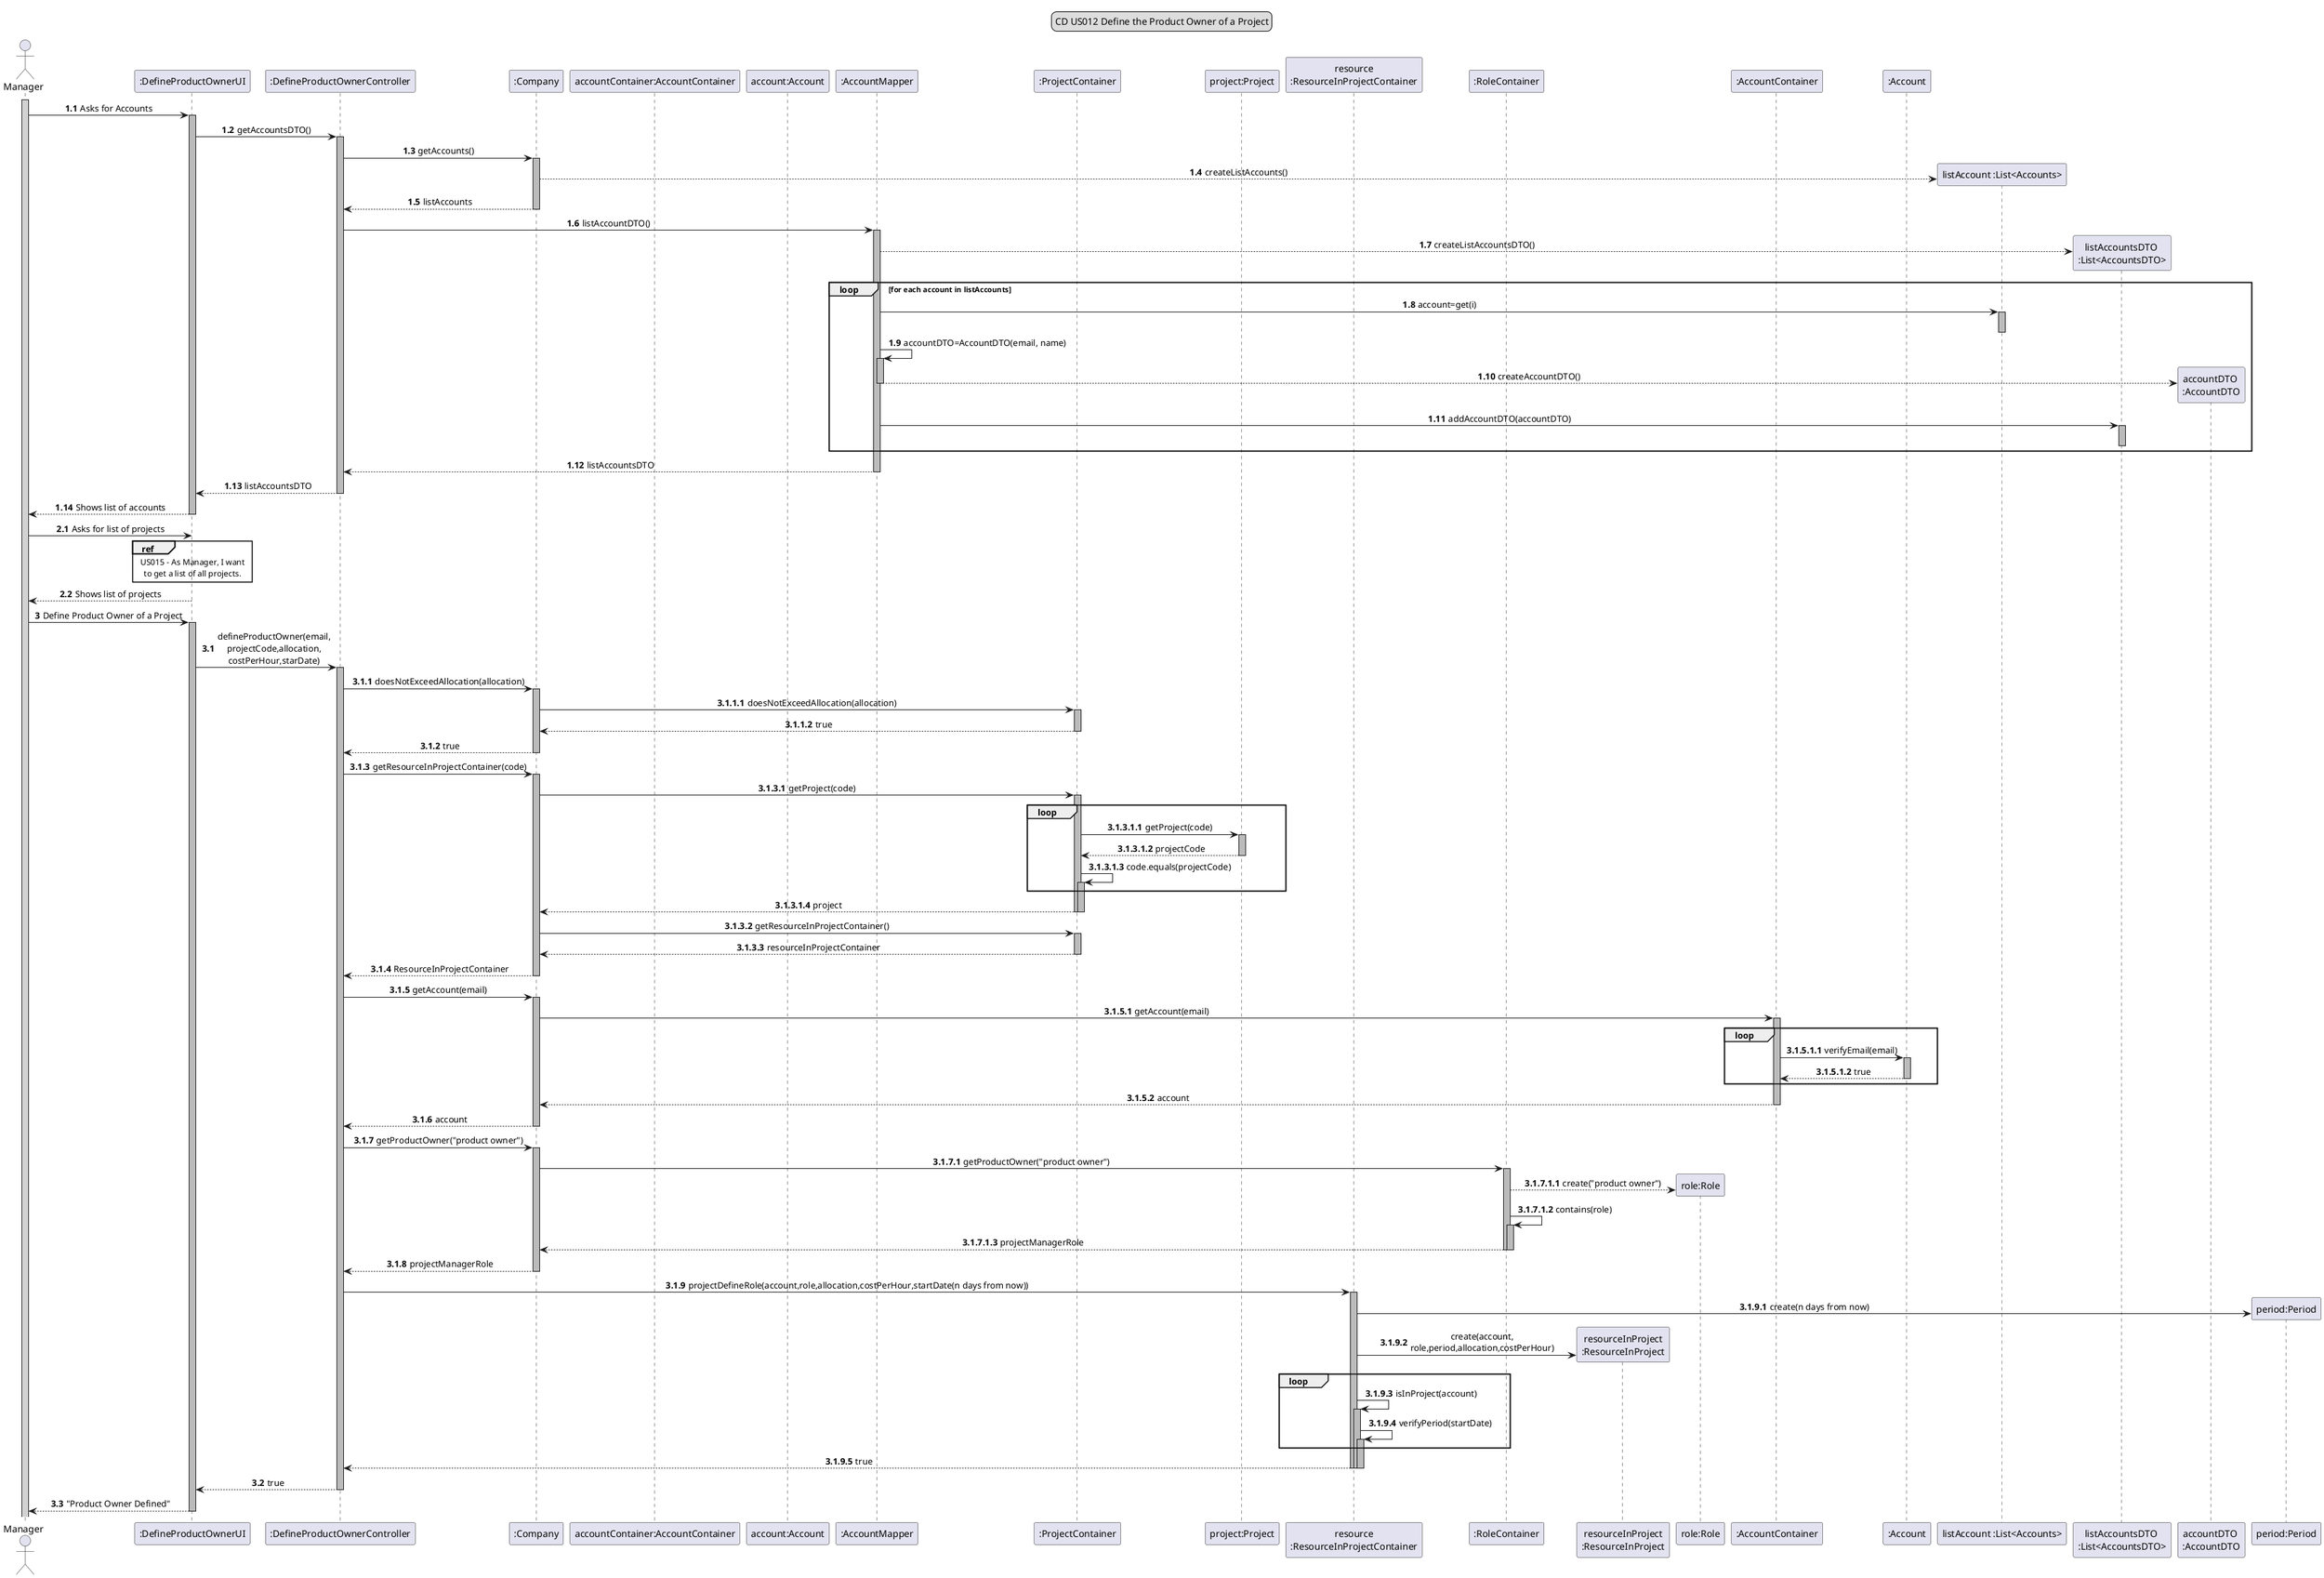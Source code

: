 @startuml

skinparam sequenceMessageAlign center

legend top
CD US012 Define the Product Owner of a Project
end legend

autoactivate on

actor Manager
activate Manager #lightgrey
participant ":DefineProductOwnerUI"
participant ":DefineProductOwnerController"
participant ":Company"
participant "accountContainer:AccountContainer"
participant "account:Account"
participant ":AccountMapper"
participant ":ProjectContainer"
participant "project:Project"
participant "resource\n:ResourceInProjectContainer"
participant ":RoleContainer"
participant "resourceInProject\n:ResourceInProject"
participant "role:Role"
participant ":AccountContainer"
participant ":Account"

autonumber 1.1
'list Accounts
Manager -> ":DefineProductOwnerUI" #b: Asks for Accounts
":DefineProductOwnerUI" -> ":DefineProductOwnerController" #b:  getAccountsDTO()
":DefineProductOwnerController" -> ":Company" #b:  getAccounts()
":Company"-->"listAccount :List<Accounts>"** #b: createListAccounts()
":Company"-->":DefineProductOwnerController" #b: listAccounts

":DefineProductOwnerController"->":AccountMapper" #b:listAccountDTO()
":AccountMapper"-->"listAccountsDTO \n:List<AccountsDTO>"** #b: createListAccountsDTO()

loop for each account in listAccounts
":AccountMapper"->"listAccount :List<Accounts>" #b: account=get(i)
deactivate
":AccountMapper"->":AccountMapper" #b: accountDTO=AccountDTO(email, name)
":AccountMapper"-->"accountDTO \n:AccountDTO"** #b: createAccountDTO()
deactivate
":AccountMapper"->"listAccountsDTO \n:List<AccountsDTO>"  #b: addAccountDTO(accountDTO)
deactivate
end

":AccountMapper"-->":DefineProductOwnerController" #b: listAccountsDTO
":DefineProductOwnerController"-->":DefineProductOwnerUI"  #b: listAccountsDTO
":DefineProductOwnerUI" -->Manager  #b: Shows list of accounts

autonumber 2.1
'list projects
autoactivate off
Manager -> ":DefineProductOwnerUI" #b: Asks for list of projects
ref over ":DefineProductOwnerUI"
US015 - As Manager, I want
to get a list of all projects.
end

":DefineProductOwnerUI" -->Manager  #b: Shows list of projects
autoactivate on

'doesNotExceedAllocation
autonumber 3
Manager -> ":DefineProductOwnerUI" #b: Define Product Owner of a Project
autonumber 3.1
":DefineProductOwnerUI" -> ":DefineProductOwnerController" #b: defineProductOwner(email,\nprojectCode,allocation,\ncostPerHour,starDate)
autonumber 3.1.1
":DefineProductOwnerController" -> ":Company" #b:  doesNotExceedAllocation(allocation)
autonumber 3.1.1.1
":Company"->":ProjectContainer" #b: doesNotExceedAllocation(allocation)
":ProjectContainer"-->":Company" #b: true
autonumber 3.1.2
":Company"-->":DefineProductOwnerController" #b: true

'getResourceInProjectContainer
autonumber 3.1.3
":DefineProductOwnerController" -> ":Company" #b: getResourceInProjectContainer(code)
autonumber 3.1.3.1
":Company"->":ProjectContainer" #b: getProject(code)
autonumber 3.1.3.1.1
loop
":ProjectContainer"->"project:Project" #b: getProject(code)
"project:Project"-->":ProjectContainer" #b: projectCode
":ProjectContainer"->":ProjectContainer" #b: code.equals(projectCode)
end
":ProjectContainer"-->":Company" #b: project
deactivate
autonumber 3.1.3.2
":Company"->":ProjectContainer" #b: getResourceInProjectContainer()
":ProjectContainer"-->":Company" #b: resourceInProjectContainer
autonumber 3.1.4
":Company" --> ":DefineProductOwnerController" #b: ResourceInProjectContainer


'getAccount
autonumber 3.1.5
":DefineProductOwnerController" -> ":Company" #b: getAccount(email)
autonumber 3.1.5.1
":Company"->":AccountContainer" #b: getAccount(email)
autonumber 3.1.5.1.1
loop
":AccountContainer"->":Account" #b: verifyEmail(email)
":Account"-->":AccountContainer" #b: true
end
autonumber 3.1.5.2
":AccountContainer"-->":Company" #b: account
autonumber 3.1.6
":Company" --> ":DefineProductOwnerController" #b: account

'getProjectManagerRole
autonumber 3.1.7
":DefineProductOwnerController" -> ":Company" #b: getProductOwner("product owner")
autonumber 3.1.7.1
":Company"->":RoleContainer" #b: getProductOwner("product owner")
autonumber 3.1.7.1.1
":RoleContainer"-->"role:Role"** #b: create("product owner")
autonumber 3.1.7.1.2
":RoleContainer"->":RoleContainer" #b: contains(role)
autonumber 3.1.7.1.3
":RoleContainer"-->":Company" #b: projectManagerRole
deactivate
autonumber 3.1.8
":Company" --> ":DefineProductOwnerController" #b: projectManagerRole

'ProjectDefineRole
autonumber 3.1.9
":DefineProductOwnerController" -> "resource\n:ResourceInProjectContainer" #b: projectDefineRole(account,role,allocation,costPerHour,startDate(n days from now))
autonumber 3.1.9.1
"resource\n:ResourceInProjectContainer" -> "period:Period"** #b: create(n days from now)
autonumber 3.1.9.2
"resource\n:ResourceInProjectContainer" -> "resourceInProject\n:ResourceInProject"** #b: create(account,\nrole,period,allocation,costPerHour)
autonumber 3.1.9.3
loop
"resource\n:ResourceInProjectContainer" -> "resource\n:ResourceInProjectContainer" #b: isInProject(account)
autonumber 3.1.9.4
"resource\n:ResourceInProjectContainer" -> "resource\n:ResourceInProjectContainer" #b: verifyPeriod(startDate)
end
autonumber 3.1.9.5
"resource\n:ResourceInProjectContainer" --> ":DefineProductOwnerController" #b: true
deactivate
deactivate
autonumber 3.2
":DefineProductOwnerController" --> ":DefineProductOwnerUI" #b: true
autonumber 3.3
":DefineProductOwnerUI" --> "Manager" #b: "Product Owner Defined"


@enduml